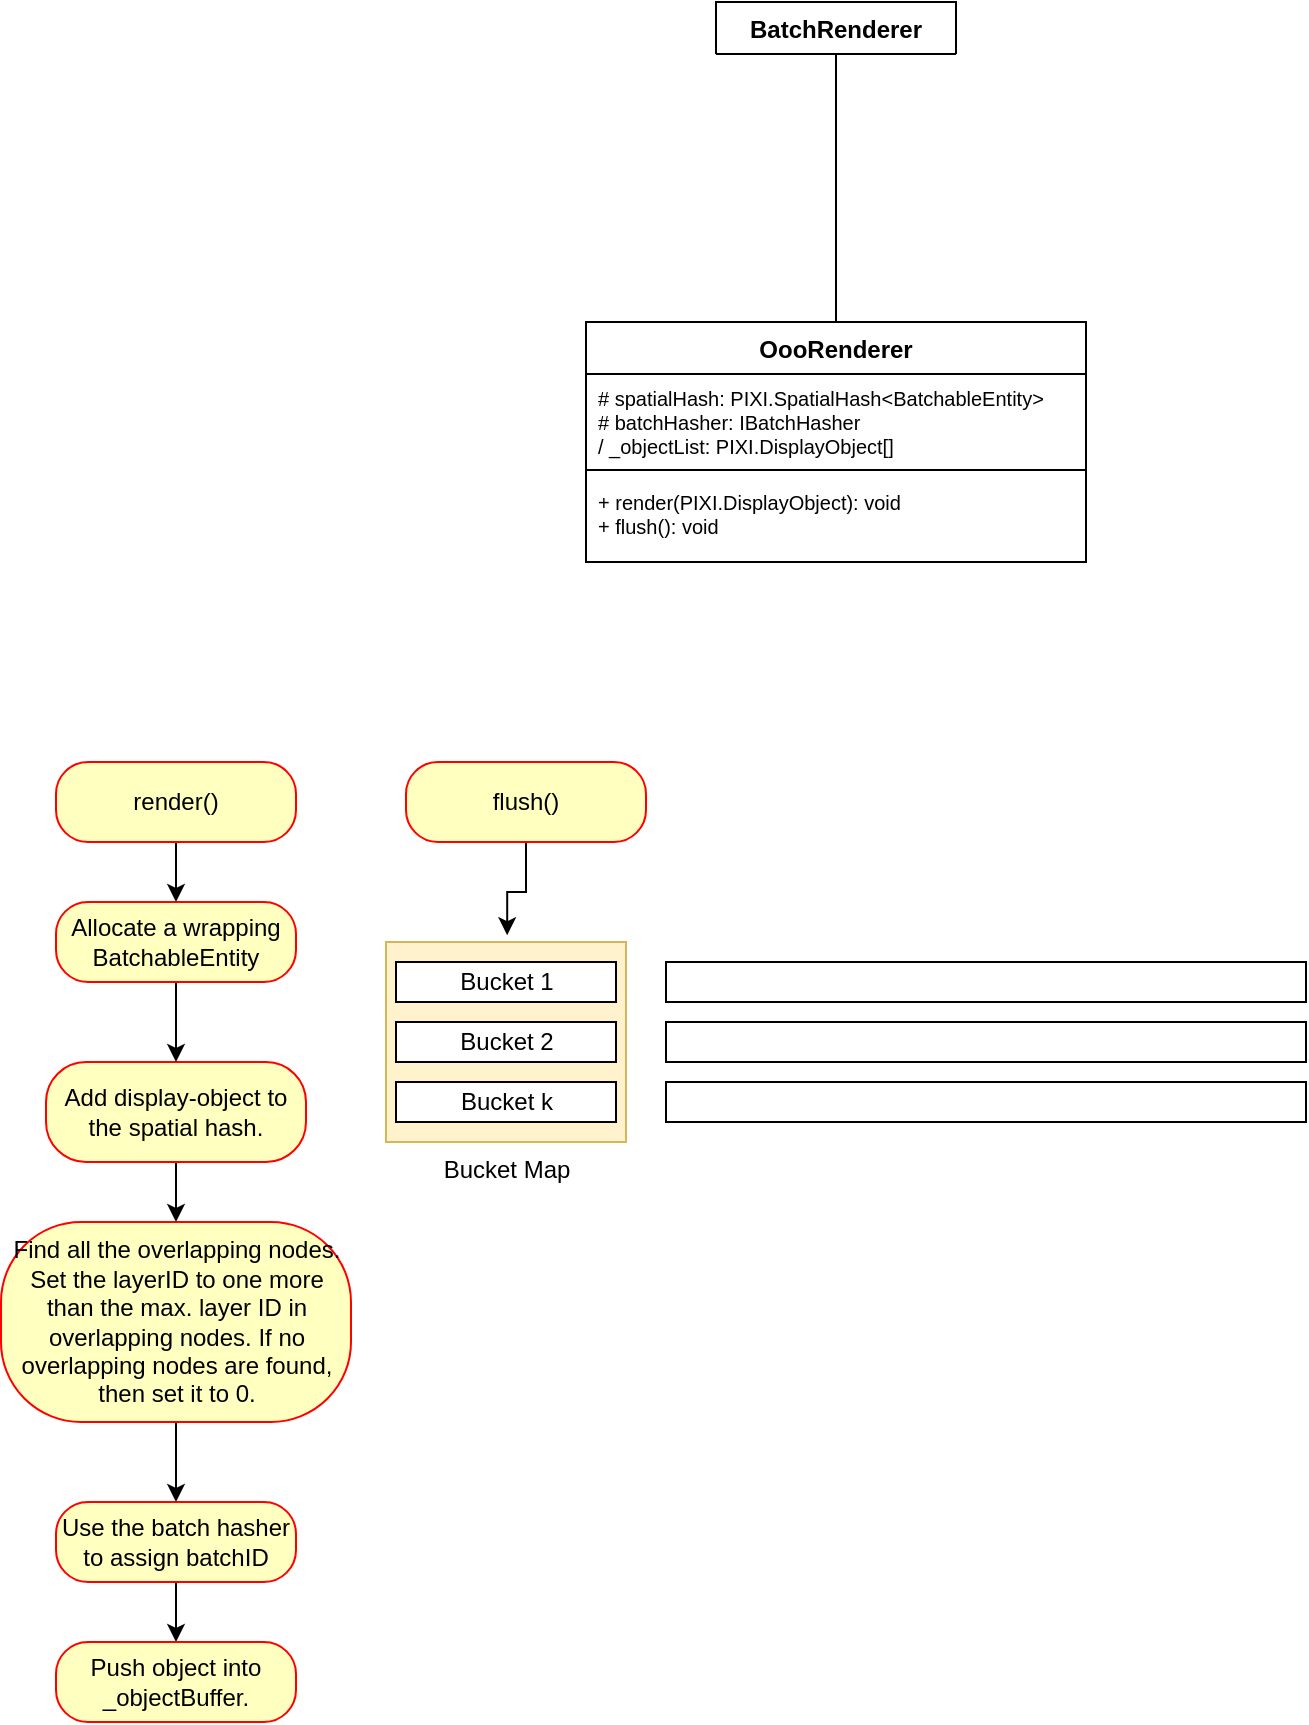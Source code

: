 <mxfile version="12.9.13" type="device" pages="2"><diagram id="aeY74_j7vYrhqjrCNLKx" name="OooRenderer"><mxGraphModel dx="632" dy="436" grid="1" gridSize="10" guides="1" tooltips="1" connect="1" arrows="1" fold="1" page="1" pageScale="1" pageWidth="850" pageHeight="1100" math="0" shadow="0"><root><mxCell id="0"/><mxCell id="1" parent="0"/><mxCell id="16GGqn5OBDsMcc14t0sN-2" value="BatchRenderer" style="swimlane;fontStyle=1;align=center;verticalAlign=top;childLayout=stackLayout;horizontal=1;startSize=26;horizontalStack=0;resizeParent=1;resizeParentMax=0;resizeLast=0;collapsible=1;marginBottom=0;" parent="1" vertex="1" collapsed="1"><mxGeometry x="365" y="30" width="120" height="26" as="geometry"><mxRectangle x="365" y="30" width="160" height="34" as="alternateBounds"/></mxGeometry></mxCell><mxCell id="16GGqn5OBDsMcc14t0sN-11" value="" style="endArrow=none;html=1;edgeStyle=orthogonalEdgeStyle;exitX=0.5;exitY=1;exitDx=0;exitDy=0;entryX=0.5;entryY=0;entryDx=0;entryDy=0;" parent="1" source="16GGqn5OBDsMcc14t0sN-2" target="16GGqn5OBDsMcc14t0sN-38" edge="1"><mxGeometry relative="1" as="geometry"><mxPoint x="320" y="210" as="sourcePoint"/><mxPoint x="425" y="170" as="targetPoint"/></mxGeometry></mxCell><mxCell id="16GGqn5OBDsMcc14t0sN-38" value="OooRenderer" style="swimlane;fontStyle=1;align=center;verticalAlign=top;childLayout=stackLayout;horizontal=1;startSize=26;horizontalStack=0;resizeParent=1;resizeParentMax=0;resizeLast=0;collapsible=1;marginBottom=0;" parent="1" vertex="1"><mxGeometry x="300" y="190" width="250" height="120" as="geometry"/></mxCell><mxCell id="16GGqn5OBDsMcc14t0sN-39" value="# spatialHash: PIXI.SpatialHash&lt;BatchableEntity&gt;&#10;# batchHasher: IBatchHasher&#10;/ _objectList: PIXI.DisplayObject[]&#10;" style="text;strokeColor=none;fillColor=none;align=left;verticalAlign=top;spacingLeft=4;spacingRight=4;overflow=hidden;rotatable=0;points=[[0,0.5],[1,0.5]];portConstraint=eastwest;fontSize=10;" parent="16GGqn5OBDsMcc14t0sN-38" vertex="1"><mxGeometry y="26" width="250" height="44" as="geometry"/></mxCell><mxCell id="16GGqn5OBDsMcc14t0sN-40" value="" style="line;strokeWidth=1;fillColor=none;align=left;verticalAlign=middle;spacingTop=-1;spacingLeft=3;spacingRight=3;rotatable=0;labelPosition=right;points=[];portConstraint=eastwest;" parent="16GGqn5OBDsMcc14t0sN-38" vertex="1"><mxGeometry y="70" width="250" height="8" as="geometry"/></mxCell><mxCell id="16GGqn5OBDsMcc14t0sN-41" value="+ render(PIXI.DisplayObject): void&#10;+ flush(): void" style="text;strokeColor=none;fillColor=none;align=left;verticalAlign=top;spacingLeft=4;spacingRight=4;overflow=hidden;rotatable=0;points=[[0,0.5],[1,0.5]];portConstraint=eastwest;fontSize=10;" parent="16GGqn5OBDsMcc14t0sN-38" vertex="1"><mxGeometry y="78" width="250" height="42" as="geometry"/></mxCell><mxCell id="iHrute6qItcwBRAZDNLN-20" style="edgeStyle=orthogonalEdgeStyle;rounded=0;orthogonalLoop=1;jettySize=auto;html=1;entryX=0.5;entryY=0;entryDx=0;entryDy=0;startSize=26;strokeColor=#000000;fontSize=10;" parent="1" source="iHrute6qItcwBRAZDNLN-1" target="iHrute6qItcwBRAZDNLN-18" edge="1"><mxGeometry relative="1" as="geometry"/></mxCell><mxCell id="iHrute6qItcwBRAZDNLN-1" value="render()" style="rounded=1;whiteSpace=wrap;html=1;arcSize=40;fontColor=#000000;fillColor=#ffffc0;strokeColor=#ff0000;startSize=26;" parent="1" vertex="1"><mxGeometry x="35" y="410" width="120" height="40" as="geometry"/></mxCell><mxCell id="iHrute6qItcwBRAZDNLN-22" style="edgeStyle=orthogonalEdgeStyle;rounded=0;orthogonalLoop=1;jettySize=auto;html=1;entryX=0.5;entryY=0;entryDx=0;entryDy=0;startSize=26;strokeColor=#000000;fontSize=10;" parent="1" source="iHrute6qItcwBRAZDNLN-3" target="iHrute6qItcwBRAZDNLN-11" edge="1"><mxGeometry relative="1" as="geometry"/></mxCell><mxCell id="iHrute6qItcwBRAZDNLN-3" value="Add display-object to the spatial hash." style="rounded=1;whiteSpace=wrap;html=1;arcSize=40;fontColor=#000000;fillColor=#ffffc0;strokeColor=#ff0000;startSize=26;" parent="1" vertex="1"><mxGeometry x="30" y="560" width="130" height="50" as="geometry"/></mxCell><mxCell id="iHrute6qItcwBRAZDNLN-25" style="edgeStyle=orthogonalEdgeStyle;rounded=0;orthogonalLoop=1;jettySize=auto;html=1;entryX=0.5;entryY=0;entryDx=0;entryDy=0;startSize=26;strokeColor=#000000;fontSize=10;" parent="1" source="iHrute6qItcwBRAZDNLN-11" target="iHrute6qItcwBRAZDNLN-23" edge="1"><mxGeometry relative="1" as="geometry"/></mxCell><mxCell id="iHrute6qItcwBRAZDNLN-11" value="Find all the overlapping nodes. Set the layerID to one more than the max. layer ID in overlapping nodes. If no overlapping nodes are found, then set it to 0." style="rounded=1;whiteSpace=wrap;html=1;arcSize=40;fontColor=#000000;fillColor=#ffffc0;strokeColor=#ff0000;startSize=26;" parent="1" vertex="1"><mxGeometry x="7.5" y="640" width="175" height="100" as="geometry"/></mxCell><mxCell id="iHrute6qItcwBRAZDNLN-21" style="edgeStyle=orthogonalEdgeStyle;rounded=0;orthogonalLoop=1;jettySize=auto;html=1;entryX=0.5;entryY=0;entryDx=0;entryDy=0;startSize=26;strokeColor=#000000;fontSize=10;" parent="1" source="iHrute6qItcwBRAZDNLN-18" target="iHrute6qItcwBRAZDNLN-3" edge="1"><mxGeometry relative="1" as="geometry"/></mxCell><mxCell id="iHrute6qItcwBRAZDNLN-18" value="Allocate a wrapping BatchableEntity" style="rounded=1;whiteSpace=wrap;html=1;arcSize=40;fontColor=#000000;fillColor=#ffffc0;strokeColor=#ff0000;startSize=26;" parent="1" vertex="1"><mxGeometry x="35" y="480" width="120" height="40" as="geometry"/></mxCell><mxCell id="iHrute6qItcwBRAZDNLN-28" style="edgeStyle=orthogonalEdgeStyle;rounded=0;orthogonalLoop=1;jettySize=auto;html=1;entryX=0.5;entryY=0;entryDx=0;entryDy=0;startSize=26;strokeColor=#000000;fontSize=10;" parent="1" source="iHrute6qItcwBRAZDNLN-23" target="iHrute6qItcwBRAZDNLN-26" edge="1"><mxGeometry relative="1" as="geometry"/></mxCell><mxCell id="iHrute6qItcwBRAZDNLN-23" value="Use the batch hasher to assign batchID" style="rounded=1;whiteSpace=wrap;html=1;arcSize=40;fontColor=#000000;fillColor=#ffffc0;strokeColor=#ff0000;startSize=26;" parent="1" vertex="1"><mxGeometry x="35" y="780" width="120" height="40" as="geometry"/></mxCell><mxCell id="iHrute6qItcwBRAZDNLN-26" value="Push object into _objectBuffer." style="rounded=1;whiteSpace=wrap;html=1;arcSize=40;fontColor=#000000;fillColor=#ffffc0;strokeColor=#ff0000;startSize=26;" parent="1" vertex="1"><mxGeometry x="35" y="850" width="120" height="40" as="geometry"/></mxCell><mxCell id="iHrute6qItcwBRAZDNLN-33" style="edgeStyle=orthogonalEdgeStyle;rounded=0;orthogonalLoop=1;jettySize=auto;html=1;startSize=26;strokeColor=#000000;fontSize=10;entryX=0.505;entryY=-0.034;entryDx=0;entryDy=0;entryPerimeter=0;" parent="1" source="iHrute6qItcwBRAZDNLN-29" target="r3RNBbvnqV28BC948NG5-2" edge="1"><mxGeometry relative="1" as="geometry"><mxPoint x="270" y="490" as="targetPoint"/></mxGeometry></mxCell><mxCell id="iHrute6qItcwBRAZDNLN-29" value="flush()" style="rounded=1;whiteSpace=wrap;html=1;arcSize=40;fontColor=#000000;fillColor=#ffffc0;strokeColor=#ff0000;startSize=26;" parent="1" vertex="1"><mxGeometry x="210" y="410" width="120" height="40" as="geometry"/></mxCell><mxCell id="r3RNBbvnqV28BC948NG5-2" value="Bucket Map" style="verticalLabelPosition=bottom;verticalAlign=top;html=1;shape=mxgraph.basic.rect;fillColor2=none;strokeWidth=1;size=20;indent=5;fillColor=#fff2cc;strokeColor=#d6b656;" vertex="1" parent="1"><mxGeometry x="200" y="500" width="120" height="100" as="geometry"/></mxCell><mxCell id="r3RNBbvnqV28BC948NG5-1" value="Bucket 1" style="html=1;" vertex="1" parent="1"><mxGeometry x="205" y="510" width="110" height="20" as="geometry"/></mxCell><mxCell id="r3RNBbvnqV28BC948NG5-4" value="Bucket 2" style="html=1;" vertex="1" parent="1"><mxGeometry x="205" y="540" width="110" height="20" as="geometry"/></mxCell><mxCell id="r3RNBbvnqV28BC948NG5-5" value="Bucket k" style="html=1;" vertex="1" parent="1"><mxGeometry x="205" y="570" width="110" height="20" as="geometry"/></mxCell><mxCell id="r3RNBbvnqV28BC948NG5-6" value="" style="verticalLabelPosition=bottom;verticalAlign=top;html=1;shape=mxgraph.basic.rect;fillColor2=none;strokeWidth=1;size=20;indent=5;" vertex="1" parent="1"><mxGeometry x="340" y="510" width="320" height="20" as="geometry"/></mxCell><mxCell id="r3RNBbvnqV28BC948NG5-7" value="" style="verticalLabelPosition=bottom;verticalAlign=top;html=1;shape=mxgraph.basic.rect;fillColor2=none;strokeWidth=1;size=20;indent=5;" vertex="1" parent="1"><mxGeometry x="340" y="540" width="320" height="20" as="geometry"/></mxCell><mxCell id="r3RNBbvnqV28BC948NG5-8" value="" style="verticalLabelPosition=bottom;verticalAlign=top;html=1;shape=mxgraph.basic.rect;fillColor2=none;strokeWidth=1;size=20;indent=5;" vertex="1" parent="1"><mxGeometry x="340" y="570" width="320" height="20" as="geometry"/></mxCell></root></mxGraphModel></diagram><diagram id="tsG6bFex-IPrU7Ypmx-y" name="BatchGraph"><mxGraphModel dx="4424" dy="3052" grid="1" gridSize="10" guides="1" tooltips="1" connect="1" arrows="1" fold="1" page="1" pageScale="1" pageWidth="850" pageHeight="1100" math="0" shadow="0"><root><mxCell id="Tjcw6PZy-__D6jnoimTH-0"/><mxCell id="Tjcw6PZy-__D6jnoimTH-1" parent="Tjcw6PZy-__D6jnoimTH-0"/><mxCell id="Tnn7BshZtErjUw8B3HPG-0" value="BatchableEntity" style="swimlane;fontStyle=1;align=center;verticalAlign=top;childLayout=stackLayout;horizontal=1;startSize=26;horizontalStack=0;resizeParent=1;resizeParentMax=0;resizeLast=0;collapsible=1;marginBottom=0;fontSize=10;" parent="Tjcw6PZy-__D6jnoimTH-1" vertex="1"><mxGeometry x="40" y="40" width="240" height="142" as="geometry"/></mxCell><mxCell id="Tnn7BshZtErjUw8B3HPG-1" value="+ displayObject: PIXI.DisplayObject&#10;+ layerID: number&#10;+ groupID: number&#10;+ dependencies: BatchableEntity[]&#10;+ next: BatchableEntity&#10;+ previous: BatchableEntity" style="text;strokeColor=none;fillColor=none;align=left;verticalAlign=top;spacingLeft=4;spacingRight=4;overflow=hidden;rotatable=0;points=[[0,0.5],[1,0.5]];portConstraint=eastwest;fontSize=10;" parent="Tnn7BshZtErjUw8B3HPG-0" vertex="1"><mxGeometry y="26" width="240" height="84" as="geometry"/></mxCell><mxCell id="Tnn7BshZtErjUw8B3HPG-2" value="" style="line;strokeWidth=1;fillColor=none;align=left;verticalAlign=middle;spacingTop=-1;spacingLeft=3;spacingRight=3;rotatable=0;labelPosition=right;points=[];portConstraint=eastwest;" parent="Tnn7BshZtErjUw8B3HPG-0" vertex="1"><mxGeometry y="110" width="240" height="8" as="geometry"/></mxCell><mxCell id="Tnn7BshZtErjUw8B3HPG-3" value="+ getBounds(rect: PIXI.Rectangle): PIXI.Rectangle" style="text;strokeColor=none;fillColor=none;align=left;verticalAlign=top;spacingLeft=4;spacingRight=4;overflow=hidden;rotatable=0;points=[[0,0.5],[1,0.5]];portConstraint=eastwest;fontSize=10;" parent="Tnn7BshZtErjUw8B3HPG-0" vertex="1"><mxGeometry y="118" width="240" height="24" as="geometry"/></mxCell></root></mxGraphModel></diagram></mxfile>